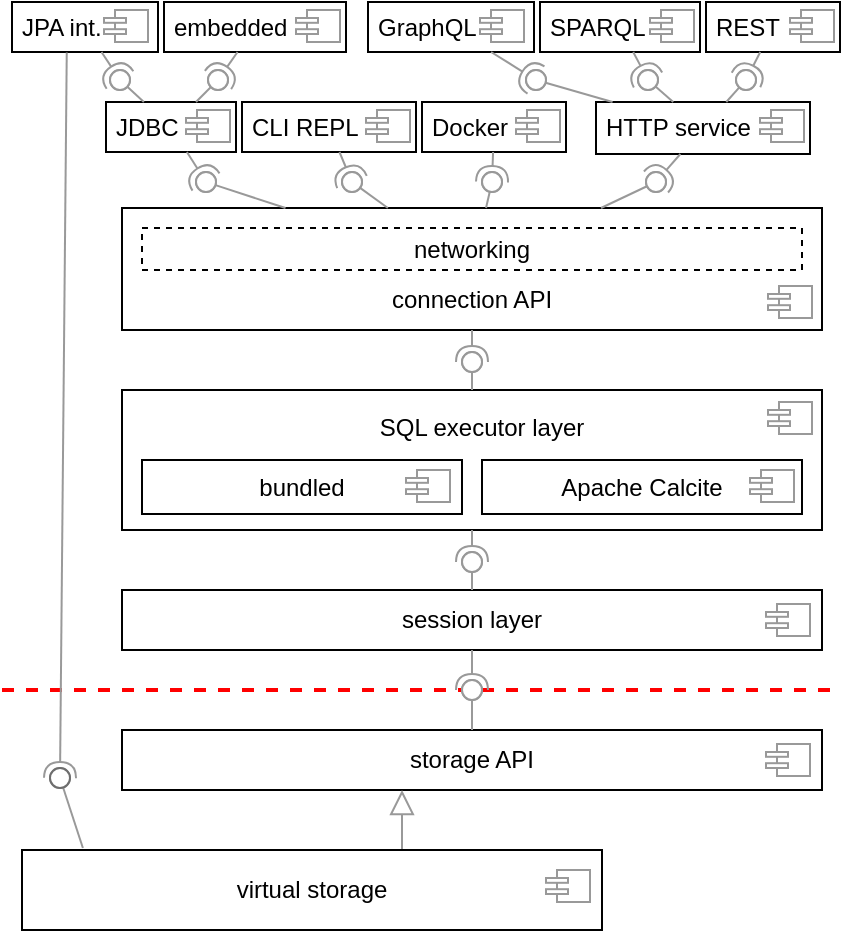 <mxfile version="22.1.2" type="device">
  <diagram name="1 oldal" id="9zMQckgTDTX1H3_rx6Bh">
    <mxGraphModel dx="727" dy="473" grid="0" gridSize="10" guides="0" tooltips="1" connect="1" arrows="1" fold="1" page="1" pageScale="1" pageWidth="827" pageHeight="1169" math="0" shadow="0">
      <root>
        <mxCell id="0" />
        <mxCell id="1" parent="0" />
        <mxCell id="LfwBUIai21lKe5tmic68-83" value="storage API" style="rounded=0;whiteSpace=wrap;html=1;labelBackgroundColor=none;" parent="1" vertex="1">
          <mxGeometry x="200" y="470" width="350" height="30" as="geometry" />
        </mxCell>
        <mxCell id="LfwBUIai21lKe5tmic68-107" value="CLI REPL" style="rounded=0;whiteSpace=wrap;html=1;spacingLeft=3;align=left;" parent="1" vertex="1">
          <mxGeometry x="260" y="156" width="87" height="25" as="geometry" />
        </mxCell>
        <mxCell id="y8TaIUEGGa48Ej_vpP_Y-3" value="" style="endArrow=block;html=1;rounded=0;entryX=0.5;entryY=1;entryDx=0;entryDy=0;endFill=0;strokeColor=#999999;strokeWidth=1;jumpSize=4;endSize=10;" parent="1" edge="1">
          <mxGeometry width="50" height="50" relative="1" as="geometry">
            <mxPoint x="340" y="530" as="sourcePoint" />
            <mxPoint x="340" y="500" as="targetPoint" />
          </mxGeometry>
        </mxCell>
        <mxCell id="y8TaIUEGGa48Ej_vpP_Y-4" value="HTTP service" style="rounded=0;whiteSpace=wrap;html=1;spacingLeft=3;align=left;" parent="1" vertex="1">
          <mxGeometry x="437" y="156" width="107" height="26" as="geometry" />
        </mxCell>
        <mxCell id="y8TaIUEGGa48Ej_vpP_Y-16" value="GraphQL" style="rounded=0;whiteSpace=wrap;html=1;spacingLeft=3;align=left;" parent="1" vertex="1">
          <mxGeometry x="323" y="106" width="83" height="25" as="geometry" />
        </mxCell>
        <mxCell id="y8TaIUEGGa48Ej_vpP_Y-17" value="SPARQL" style="rounded=0;whiteSpace=wrap;html=1;spacingLeft=3;align=left;" parent="1" vertex="1">
          <mxGeometry x="409" y="106" width="80" height="25" as="geometry" />
        </mxCell>
        <mxCell id="y8TaIUEGGa48Ej_vpP_Y-18" value="REST" style="rounded=0;whiteSpace=wrap;html=1;spacingLeft=3;align=left;" parent="1" vertex="1">
          <mxGeometry x="492" y="106" width="67" height="25" as="geometry" />
        </mxCell>
        <mxCell id="LfwBUIai21lKe5tmic68-96" value="virtual storage" style="rounded=0;whiteSpace=wrap;html=1;" parent="1" vertex="1">
          <mxGeometry x="150" y="530" width="290" height="40" as="geometry" />
        </mxCell>
        <mxCell id="LfwBUIai21lKe5tmic68-84" value="" style="rounded=0;whiteSpace=wrap;html=1;" parent="1" vertex="1">
          <mxGeometry x="200" y="300" width="350" height="70" as="geometry" />
        </mxCell>
        <mxCell id="LfwBUIai21lKe5tmic68-85" value="bundled" style="rounded=0;whiteSpace=wrap;html=1;" parent="1" vertex="1">
          <mxGeometry x="210" y="335" width="160" height="27" as="geometry" />
        </mxCell>
        <mxCell id="LfwBUIai21lKe5tmic68-86" value="Apache Calcite" style="rounded=0;whiteSpace=wrap;html=1;" parent="1" vertex="1">
          <mxGeometry x="380" y="335" width="160" height="27" as="geometry" />
        </mxCell>
        <mxCell id="y8TaIUEGGa48Ej_vpP_Y-1" value="SQL executor layer" style="text;html=1;strokeColor=none;fillColor=none;align=center;verticalAlign=middle;whiteSpace=wrap;rounded=0;" parent="1" vertex="1">
          <mxGeometry x="220" y="307" width="320" height="24" as="geometry" />
        </mxCell>
        <mxCell id="tO9SyaKmGpbzQa6qqx5A-12" value="" style="endArrow=none;dashed=1;html=1;rounded=0;strokeWidth=2;strokeColor=#FF0000;" parent="1" edge="1">
          <mxGeometry width="50" height="50" relative="1" as="geometry">
            <mxPoint x="140" y="450" as="sourcePoint" />
            <mxPoint x="560" y="450" as="targetPoint" />
          </mxGeometry>
        </mxCell>
        <mxCell id="LfwBUIai21lKe5tmic68-93" value="session layer" style="rounded=0;whiteSpace=wrap;html=1;" parent="1" vertex="1">
          <mxGeometry x="200" y="400" width="350" height="30" as="geometry" />
        </mxCell>
        <mxCell id="LfwBUIai21lKe5tmic68-108" value="JDBC" style="rounded=0;whiteSpace=wrap;html=1;align=left;spacingLeft=3;" parent="1" vertex="1">
          <mxGeometry x="192" y="156" width="65" height="25" as="geometry" />
        </mxCell>
        <mxCell id="tO9SyaKmGpbzQa6qqx5A-1" value="JPA int." style="rounded=0;whiteSpace=wrap;html=1;spacingLeft=3;align=left;" parent="1" vertex="1">
          <mxGeometry x="145" y="106" width="73" height="25" as="geometry" />
        </mxCell>
        <mxCell id="tO9SyaKmGpbzQa6qqx5A-15" value="embedded" style="rounded=0;whiteSpace=wrap;html=1;spacingLeft=3;align=left;" parent="1" vertex="1">
          <mxGeometry x="221" y="106" width="91" height="25" as="geometry" />
        </mxCell>
        <mxCell id="tO9SyaKmGpbzQa6qqx5A-19" value="Docker" style="rounded=0;whiteSpace=wrap;html=1;spacingLeft=3;align=left;" parent="1" vertex="1">
          <mxGeometry x="350" y="156" width="72" height="25" as="geometry" />
        </mxCell>
        <mxCell id="LfwBUIai21lKe5tmic68-98" value="" style="rounded=0;whiteSpace=wrap;html=1;" parent="1" vertex="1">
          <mxGeometry x="200" y="209" width="350" height="61" as="geometry" />
        </mxCell>
        <mxCell id="LfwBUIai21lKe5tmic68-99" value="networking" style="rounded=0;whiteSpace=wrap;html=1;dashed=1;" parent="1" vertex="1">
          <mxGeometry x="210" y="219" width="330" height="21" as="geometry" />
        </mxCell>
        <mxCell id="y8TaIUEGGa48Ej_vpP_Y-12" value="connection API" style="text;html=1;strokeColor=none;fillColor=none;align=center;verticalAlign=middle;whiteSpace=wrap;rounded=0;" parent="1" vertex="1">
          <mxGeometry x="210" y="246" width="330" height="17" as="geometry" />
        </mxCell>
        <mxCell id="LfDuuOUQ123ce9cvV16G-2" value="" style="html=1;outlineConnect=0;whiteSpace=wrap;fillColor=#FFFFFF;shape=mxgraph.archimate3.component;strokeColor=#999999;strokeWidth=1;" vertex="1" parent="1">
          <mxGeometry x="523" y="248" width="22" height="16" as="geometry" />
        </mxCell>
        <mxCell id="LfDuuOUQ123ce9cvV16G-7" value="" style="html=1;outlineConnect=0;whiteSpace=wrap;fillColor=#FFFFFF;shape=mxgraph.archimate3.component;strokeColor=#999999;strokeWidth=1;" vertex="1" parent="1">
          <mxGeometry x="523" y="306" width="22" height="16" as="geometry" />
        </mxCell>
        <mxCell id="LfDuuOUQ123ce9cvV16G-8" value="" style="html=1;outlineConnect=0;whiteSpace=wrap;fillColor=#FFFFFF;shape=mxgraph.archimate3.component;strokeColor=#999999;strokeWidth=1;" vertex="1" parent="1">
          <mxGeometry x="514" y="340" width="22" height="16" as="geometry" />
        </mxCell>
        <mxCell id="LfDuuOUQ123ce9cvV16G-9" value="" style="html=1;outlineConnect=0;whiteSpace=wrap;fillColor=#FFFFFF;shape=mxgraph.archimate3.component;strokeColor=#999999;strokeWidth=1;" vertex="1" parent="1">
          <mxGeometry x="342" y="340" width="22" height="16" as="geometry" />
        </mxCell>
        <mxCell id="LfDuuOUQ123ce9cvV16G-10" value="" style="html=1;outlineConnect=0;whiteSpace=wrap;fillColor=#FFFFFF;shape=mxgraph.archimate3.component;strokeColor=#999999;strokeWidth=1;" vertex="1" parent="1">
          <mxGeometry x="522" y="407" width="22" height="16" as="geometry" />
        </mxCell>
        <mxCell id="LfDuuOUQ123ce9cvV16G-11" value="" style="html=1;outlineConnect=0;whiteSpace=wrap;fillColor=#FFFFFF;shape=mxgraph.archimate3.component;strokeColor=#999999;strokeWidth=1;" vertex="1" parent="1">
          <mxGeometry x="522" y="477" width="22" height="16" as="geometry" />
        </mxCell>
        <mxCell id="LfDuuOUQ123ce9cvV16G-12" value="" style="html=1;outlineConnect=0;whiteSpace=wrap;fillColor=#FFFFFF;shape=mxgraph.archimate3.component;strokeColor=#999999;strokeWidth=1;" vertex="1" parent="1">
          <mxGeometry x="412" y="540" width="22" height="16" as="geometry" />
        </mxCell>
        <mxCell id="LfDuuOUQ123ce9cvV16G-13" value="" style="html=1;outlineConnect=0;whiteSpace=wrap;fillColor=#FFFFFF;shape=mxgraph.archimate3.component;strokeColor=#999999;strokeWidth=1;" vertex="1" parent="1">
          <mxGeometry x="232" y="160" width="22" height="16" as="geometry" />
        </mxCell>
        <mxCell id="LfDuuOUQ123ce9cvV16G-14" value="" style="html=1;outlineConnect=0;whiteSpace=wrap;fillColor=#FFFFFF;shape=mxgraph.archimate3.component;strokeColor=#999999;strokeWidth=1;" vertex="1" parent="1">
          <mxGeometry x="322" y="160" width="22" height="16" as="geometry" />
        </mxCell>
        <mxCell id="LfDuuOUQ123ce9cvV16G-15" value="" style="html=1;outlineConnect=0;whiteSpace=wrap;fillColor=#FFFFFF;shape=mxgraph.archimate3.component;strokeColor=#999999;strokeWidth=1;" vertex="1" parent="1">
          <mxGeometry x="397" y="160" width="22" height="16" as="geometry" />
        </mxCell>
        <mxCell id="LfDuuOUQ123ce9cvV16G-16" value="" style="html=1;outlineConnect=0;whiteSpace=wrap;fillColor=#FFFFFF;shape=mxgraph.archimate3.component;strokeColor=#999999;strokeWidth=1;" vertex="1" parent="1">
          <mxGeometry x="519" y="160" width="22" height="16" as="geometry" />
        </mxCell>
        <mxCell id="LfDuuOUQ123ce9cvV16G-17" value="" style="html=1;outlineConnect=0;whiteSpace=wrap;fillColor=#FFFFFF;shape=mxgraph.archimate3.component;strokeColor=#999999;strokeWidth=1;" vertex="1" parent="1">
          <mxGeometry x="191" y="110" width="22" height="16" as="geometry" />
        </mxCell>
        <mxCell id="LfDuuOUQ123ce9cvV16G-19" value="" style="html=1;outlineConnect=0;whiteSpace=wrap;fillColor=#FFFFFF;shape=mxgraph.archimate3.component;strokeColor=#999999;strokeWidth=1;" vertex="1" parent="1">
          <mxGeometry x="287" y="110" width="22" height="16" as="geometry" />
        </mxCell>
        <mxCell id="LfDuuOUQ123ce9cvV16G-21" value="" style="html=1;outlineConnect=0;whiteSpace=wrap;fillColor=#FFFFFF;shape=mxgraph.archimate3.component;strokeColor=#999999;strokeWidth=1;" vertex="1" parent="1">
          <mxGeometry x="379" y="110" width="22" height="16" as="geometry" />
        </mxCell>
        <mxCell id="LfDuuOUQ123ce9cvV16G-22" value="" style="html=1;outlineConnect=0;whiteSpace=wrap;fillColor=#FFFFFF;shape=mxgraph.archimate3.component;strokeColor=#999999;strokeWidth=1;" vertex="1" parent="1">
          <mxGeometry x="464" y="110" width="22" height="16" as="geometry" />
        </mxCell>
        <mxCell id="LfDuuOUQ123ce9cvV16G-23" value="" style="html=1;outlineConnect=0;whiteSpace=wrap;fillColor=#FFFFFF;shape=mxgraph.archimate3.component;strokeColor=#999999;strokeWidth=1;" vertex="1" parent="1">
          <mxGeometry x="534" y="110" width="22" height="16" as="geometry" />
        </mxCell>
        <mxCell id="LfDuuOUQ123ce9cvV16G-24" value="" style="rounded=0;orthogonalLoop=1;jettySize=auto;html=1;endArrow=halfCircle;endFill=0;endSize=6;strokeWidth=1;sketch=0;strokeColor=#999999;" edge="1" target="LfDuuOUQ123ce9cvV16G-26" parent="1" source="LfwBUIai21lKe5tmic68-93">
          <mxGeometry relative="1" as="geometry">
            <mxPoint x="350" y="458" as="sourcePoint" />
          </mxGeometry>
        </mxCell>
        <mxCell id="LfDuuOUQ123ce9cvV16G-25" value="" style="rounded=0;orthogonalLoop=1;jettySize=auto;html=1;endArrow=oval;endFill=0;sketch=0;sourcePerimeterSpacing=0;targetPerimeterSpacing=0;endSize=10;entryX=0.543;entryY=0.243;entryDx=0;entryDy=0;entryPerimeter=0;strokeColor=#999999;" edge="1" target="LfDuuOUQ123ce9cvV16G-26" parent="1" source="LfwBUIai21lKe5tmic68-83">
          <mxGeometry relative="1" as="geometry">
            <mxPoint x="259" y="599" as="sourcePoint" />
          </mxGeometry>
        </mxCell>
        <mxCell id="LfDuuOUQ123ce9cvV16G-26" value="" style="ellipse;whiteSpace=wrap;html=1;align=center;aspect=fixed;resizable=0;perimeter=centerPerimeter;rotatable=0;allowArrows=0;points=[];outlineConnect=1;resizeWidth=1;resizeHeight=0;rotation=0;strokeColor=#999999;" vertex="1" parent="1">
          <mxGeometry x="370" y="445" width="10" height="10" as="geometry" />
        </mxCell>
        <mxCell id="LfDuuOUQ123ce9cvV16G-27" value="" style="rounded=0;orthogonalLoop=1;jettySize=auto;html=1;endArrow=halfCircle;endFill=0;endSize=6;strokeWidth=1;sketch=0;strokeColor=#999999;" edge="1" parent="1" target="LfDuuOUQ123ce9cvV16G-29" source="LfwBUIai21lKe5tmic68-84">
          <mxGeometry relative="1" as="geometry">
            <mxPoint x="342" y="392" as="sourcePoint" />
          </mxGeometry>
        </mxCell>
        <mxCell id="LfDuuOUQ123ce9cvV16G-28" value="" style="rounded=0;orthogonalLoop=1;jettySize=auto;html=1;endArrow=oval;endFill=0;sketch=0;sourcePerimeterSpacing=0;targetPerimeterSpacing=0;endSize=10;entryX=0.543;entryY=0.243;entryDx=0;entryDy=0;entryPerimeter=0;strokeColor=#999999;" edge="1" parent="1" target="LfDuuOUQ123ce9cvV16G-29" source="LfwBUIai21lKe5tmic68-93">
          <mxGeometry relative="1" as="geometry">
            <mxPoint x="375" y="380" as="sourcePoint" />
          </mxGeometry>
        </mxCell>
        <mxCell id="LfDuuOUQ123ce9cvV16G-29" value="" style="ellipse;whiteSpace=wrap;html=1;align=center;aspect=fixed;resizable=0;perimeter=centerPerimeter;rotatable=0;allowArrows=0;points=[];outlineConnect=1;resizeWidth=1;resizeHeight=0;rotation=0;strokeColor=#999999;" vertex="1" parent="1">
          <mxGeometry x="370" y="381" width="10" height="10" as="geometry" />
        </mxCell>
        <mxCell id="LfDuuOUQ123ce9cvV16G-31" value="" style="rounded=0;orthogonalLoop=1;jettySize=auto;html=1;endArrow=halfCircle;endFill=0;endSize=6;strokeWidth=1;sketch=0;strokeColor=#999999;" edge="1" parent="1" target="LfDuuOUQ123ce9cvV16G-33" source="LfwBUIai21lKe5tmic68-98">
          <mxGeometry relative="1" as="geometry">
            <mxPoint x="375" y="270" as="sourcePoint" />
          </mxGeometry>
        </mxCell>
        <mxCell id="LfDuuOUQ123ce9cvV16G-32" value="" style="rounded=0;orthogonalLoop=1;jettySize=auto;html=1;endArrow=oval;endFill=0;sketch=0;sourcePerimeterSpacing=0;targetPerimeterSpacing=0;endSize=10;entryX=0.543;entryY=0.243;entryDx=0;entryDy=0;entryPerimeter=0;strokeColor=#999999;" edge="1" parent="1" target="LfDuuOUQ123ce9cvV16G-33" source="LfwBUIai21lKe5tmic68-84">
          <mxGeometry relative="1" as="geometry">
            <mxPoint x="375" y="300" as="sourcePoint" />
          </mxGeometry>
        </mxCell>
        <mxCell id="LfDuuOUQ123ce9cvV16G-33" value="" style="ellipse;whiteSpace=wrap;html=1;align=center;aspect=fixed;resizable=0;perimeter=centerPerimeter;rotatable=0;allowArrows=0;points=[];outlineConnect=1;resizeWidth=1;resizeHeight=0;rotation=0;strokeColor=#999999;" vertex="1" parent="1">
          <mxGeometry x="370" y="281" width="10" height="10" as="geometry" />
        </mxCell>
        <mxCell id="LfDuuOUQ123ce9cvV16G-35" value="" style="rounded=0;orthogonalLoop=1;jettySize=auto;html=1;endArrow=halfCircle;endFill=0;endSize=6;strokeWidth=1;sketch=0;exitX=0.375;exitY=1.01;exitDx=0;exitDy=0;exitPerimeter=0;strokeColor=#999999;" edge="1" parent="1" target="LfDuuOUQ123ce9cvV16G-37" source="tO9SyaKmGpbzQa6qqx5A-1">
          <mxGeometry relative="1" as="geometry">
            <mxPoint x="178" y="143" as="sourcePoint" />
          </mxGeometry>
        </mxCell>
        <mxCell id="LfDuuOUQ123ce9cvV16G-36" value="" style="rounded=0;orthogonalLoop=1;jettySize=auto;html=1;endArrow=oval;endFill=0;sketch=0;sourcePerimeterSpacing=0;targetPerimeterSpacing=0;endSize=10;entryX=0.543;entryY=0.243;entryDx=0;entryDy=0;entryPerimeter=0;exitX=0.105;exitY=-0.025;exitDx=0;exitDy=0;exitPerimeter=0;strokeColor=#999999;" edge="1" parent="1" target="LfDuuOUQ123ce9cvV16G-37" source="LfwBUIai21lKe5tmic68-96">
          <mxGeometry relative="1" as="geometry">
            <mxPoint x="175" y="410" as="sourcePoint" />
          </mxGeometry>
        </mxCell>
        <mxCell id="LfDuuOUQ123ce9cvV16G-37" value="" style="ellipse;whiteSpace=wrap;html=1;align=center;aspect=fixed;resizable=0;perimeter=centerPerimeter;rotatable=0;allowArrows=0;points=[];outlineConnect=1;resizeWidth=1;resizeHeight=0;rotation=0;strokeColor=#6E6E6E;" vertex="1" parent="1">
          <mxGeometry x="164" y="489" width="10" height="10" as="geometry" />
        </mxCell>
        <mxCell id="LfDuuOUQ123ce9cvV16G-38" value="" style="rounded=0;orthogonalLoop=1;jettySize=auto;html=1;endArrow=halfCircle;endFill=0;endSize=6;strokeWidth=1;sketch=0;strokeColor=#999999;" edge="1" parent="1" target="LfDuuOUQ123ce9cvV16G-40" source="LfwBUIai21lKe5tmic68-108">
          <mxGeometry relative="1" as="geometry">
            <mxPoint x="235" y="180" as="sourcePoint" />
          </mxGeometry>
        </mxCell>
        <mxCell id="LfDuuOUQ123ce9cvV16G-39" value="" style="rounded=0;orthogonalLoop=1;jettySize=auto;html=1;endArrow=oval;endFill=0;sketch=0;sourcePerimeterSpacing=0;targetPerimeterSpacing=0;endSize=10;entryX=0.543;entryY=0.243;entryDx=0;entryDy=0;entryPerimeter=0;strokeColor=#999999;" edge="1" parent="1" target="LfDuuOUQ123ce9cvV16G-40" source="LfwBUIai21lKe5tmic68-98">
          <mxGeometry relative="1" as="geometry">
            <mxPoint x="235" y="210" as="sourcePoint" />
          </mxGeometry>
        </mxCell>
        <mxCell id="LfDuuOUQ123ce9cvV16G-40" value="" style="ellipse;whiteSpace=wrap;html=1;align=center;aspect=fixed;resizable=0;perimeter=centerPerimeter;rotatable=0;allowArrows=0;points=[];outlineConnect=1;resizeWidth=1;resizeHeight=0;rotation=0;strokeColor=#999999;" vertex="1" parent="1">
          <mxGeometry x="237" y="191" width="10" height="10" as="geometry" />
        </mxCell>
        <mxCell id="LfDuuOUQ123ce9cvV16G-41" value="" style="rounded=0;orthogonalLoop=1;jettySize=auto;html=1;endArrow=halfCircle;endFill=0;endSize=6;strokeWidth=1;sketch=0;strokeColor=#999999;" edge="1" parent="1" target="LfDuuOUQ123ce9cvV16G-43" source="LfwBUIai21lKe5tmic68-107">
          <mxGeometry relative="1" as="geometry">
            <mxPoint x="290" y="181" as="sourcePoint" />
          </mxGeometry>
        </mxCell>
        <mxCell id="LfDuuOUQ123ce9cvV16G-42" value="" style="rounded=0;orthogonalLoop=1;jettySize=auto;html=1;endArrow=oval;endFill=0;sketch=0;sourcePerimeterSpacing=0;targetPerimeterSpacing=0;endSize=10;entryX=0.543;entryY=0.243;entryDx=0;entryDy=0;entryPerimeter=0;strokeColor=#999999;" edge="1" parent="1" target="LfDuuOUQ123ce9cvV16G-43" source="LfwBUIai21lKe5tmic68-98">
          <mxGeometry relative="1" as="geometry">
            <mxPoint x="341" y="209" as="sourcePoint" />
          </mxGeometry>
        </mxCell>
        <mxCell id="LfDuuOUQ123ce9cvV16G-43" value="" style="ellipse;whiteSpace=wrap;html=1;align=center;aspect=fixed;resizable=0;perimeter=centerPerimeter;rotatable=0;allowArrows=0;points=[];outlineConnect=1;resizeWidth=1;resizeHeight=0;rotation=0;strokeColor=#999999;" vertex="1" parent="1">
          <mxGeometry x="310" y="191" width="10" height="10" as="geometry" />
        </mxCell>
        <mxCell id="LfDuuOUQ123ce9cvV16G-44" value="" style="rounded=0;orthogonalLoop=1;jettySize=auto;html=1;endArrow=halfCircle;endFill=0;endSize=6;strokeWidth=1;sketch=0;strokeColor=#999999;" edge="1" parent="1" target="LfDuuOUQ123ce9cvV16G-46" source="tO9SyaKmGpbzQa6qqx5A-19">
          <mxGeometry relative="1" as="geometry">
            <mxPoint x="379" y="191" as="sourcePoint" />
          </mxGeometry>
        </mxCell>
        <mxCell id="LfDuuOUQ123ce9cvV16G-45" value="" style="rounded=0;orthogonalLoop=1;jettySize=auto;html=1;endArrow=oval;endFill=0;sketch=0;sourcePerimeterSpacing=0;targetPerimeterSpacing=0;endSize=10;entryX=0.543;entryY=0.243;entryDx=0;entryDy=0;entryPerimeter=0;strokeColor=#999999;" edge="1" parent="1" target="LfDuuOUQ123ce9cvV16G-46" source="LfwBUIai21lKe5tmic68-98">
          <mxGeometry relative="1" as="geometry">
            <mxPoint x="405" y="219" as="sourcePoint" />
          </mxGeometry>
        </mxCell>
        <mxCell id="LfDuuOUQ123ce9cvV16G-46" value="" style="ellipse;whiteSpace=wrap;html=1;align=center;aspect=fixed;resizable=0;perimeter=centerPerimeter;rotatable=0;allowArrows=0;points=[];outlineConnect=1;resizeWidth=1;resizeHeight=0;rotation=0;strokeColor=#999999;" vertex="1" parent="1">
          <mxGeometry x="380" y="191" width="10" height="10" as="geometry" />
        </mxCell>
        <mxCell id="LfDuuOUQ123ce9cvV16G-47" value="" style="rounded=0;orthogonalLoop=1;jettySize=auto;html=1;endArrow=halfCircle;endFill=0;endSize=6;strokeWidth=1;sketch=0;strokeColor=#999999;" edge="1" parent="1" target="LfDuuOUQ123ce9cvV16G-49" source="y8TaIUEGGa48Ej_vpP_Y-4">
          <mxGeometry relative="1" as="geometry">
            <mxPoint x="486" y="181" as="sourcePoint" />
          </mxGeometry>
        </mxCell>
        <mxCell id="LfDuuOUQ123ce9cvV16G-48" value="" style="rounded=0;orthogonalLoop=1;jettySize=auto;html=1;endArrow=oval;endFill=0;sketch=0;sourcePerimeterSpacing=0;targetPerimeterSpacing=0;endSize=10;entryX=0.543;entryY=0.243;entryDx=0;entryDy=0;entryPerimeter=0;strokeColor=#999999;" edge="1" parent="1" target="LfDuuOUQ123ce9cvV16G-49" source="LfwBUIai21lKe5tmic68-98">
          <mxGeometry relative="1" as="geometry">
            <mxPoint x="482" y="209" as="sourcePoint" />
          </mxGeometry>
        </mxCell>
        <mxCell id="LfDuuOUQ123ce9cvV16G-49" value="" style="ellipse;whiteSpace=wrap;html=1;align=center;aspect=fixed;resizable=0;perimeter=centerPerimeter;rotatable=0;allowArrows=0;points=[];outlineConnect=1;resizeWidth=1;resizeHeight=0;rotation=0;strokeColor=#999999;" vertex="1" parent="1">
          <mxGeometry x="462" y="191" width="10" height="10" as="geometry" />
        </mxCell>
        <mxCell id="LfDuuOUQ123ce9cvV16G-50" value="" style="rounded=0;orthogonalLoop=1;jettySize=auto;html=1;endArrow=halfCircle;endFill=0;endSize=6;strokeWidth=1;sketch=0;strokeColor=#999999;" edge="1" parent="1" target="LfDuuOUQ123ce9cvV16G-52" source="y8TaIUEGGa48Ej_vpP_Y-16">
          <mxGeometry relative="1" as="geometry">
            <mxPoint x="396" y="130" as="sourcePoint" />
          </mxGeometry>
        </mxCell>
        <mxCell id="LfDuuOUQ123ce9cvV16G-51" value="" style="rounded=0;orthogonalLoop=1;jettySize=auto;html=1;endArrow=oval;endFill=0;sketch=0;sourcePerimeterSpacing=0;targetPerimeterSpacing=0;endSize=10;entryX=0.543;entryY=0.243;entryDx=0;entryDy=0;entryPerimeter=0;strokeColor=#999999;" edge="1" parent="1" target="LfDuuOUQ123ce9cvV16G-52" source="y8TaIUEGGa48Ej_vpP_Y-4">
          <mxGeometry relative="1" as="geometry">
            <mxPoint x="392" y="158" as="sourcePoint" />
          </mxGeometry>
        </mxCell>
        <mxCell id="LfDuuOUQ123ce9cvV16G-52" value="" style="ellipse;whiteSpace=wrap;html=1;align=center;aspect=fixed;resizable=0;perimeter=centerPerimeter;rotatable=0;allowArrows=0;points=[];outlineConnect=1;resizeWidth=1;resizeHeight=0;rotation=0;strokeColor=#999999;" vertex="1" parent="1">
          <mxGeometry x="402" y="140" width="10" height="10" as="geometry" />
        </mxCell>
        <mxCell id="LfDuuOUQ123ce9cvV16G-53" value="" style="rounded=0;orthogonalLoop=1;jettySize=auto;html=1;endArrow=halfCircle;endFill=0;endSize=6;strokeWidth=1;sketch=0;strokeColor=#999999;" edge="1" parent="1" target="LfDuuOUQ123ce9cvV16G-55" source="y8TaIUEGGa48Ej_vpP_Y-17">
          <mxGeometry relative="1" as="geometry">
            <mxPoint x="439" y="131" as="sourcePoint" />
          </mxGeometry>
        </mxCell>
        <mxCell id="LfDuuOUQ123ce9cvV16G-54" value="" style="rounded=0;orthogonalLoop=1;jettySize=auto;html=1;endArrow=oval;endFill=0;sketch=0;sourcePerimeterSpacing=0;targetPerimeterSpacing=0;endSize=10;entryX=0.543;entryY=0.243;entryDx=0;entryDy=0;entryPerimeter=0;strokeColor=#999999;" edge="1" parent="1" target="LfDuuOUQ123ce9cvV16G-55" source="y8TaIUEGGa48Ej_vpP_Y-4">
          <mxGeometry relative="1" as="geometry">
            <mxPoint x="499" y="156" as="sourcePoint" />
          </mxGeometry>
        </mxCell>
        <mxCell id="LfDuuOUQ123ce9cvV16G-55" value="" style="ellipse;whiteSpace=wrap;html=1;align=center;aspect=fixed;resizable=0;perimeter=centerPerimeter;rotatable=0;allowArrows=0;points=[];outlineConnect=1;resizeWidth=1;resizeHeight=0;rotation=0;strokeColor=#999999;" vertex="1" parent="1">
          <mxGeometry x="458" y="140" width="10" height="10" as="geometry" />
        </mxCell>
        <mxCell id="LfDuuOUQ123ce9cvV16G-56" value="" style="rounded=0;orthogonalLoop=1;jettySize=auto;html=1;endArrow=halfCircle;endFill=0;endSize=6;strokeWidth=1;sketch=0;strokeColor=#999999;" edge="1" parent="1" target="LfDuuOUQ123ce9cvV16G-58" source="y8TaIUEGGa48Ej_vpP_Y-18">
          <mxGeometry relative="1" as="geometry">
            <mxPoint x="515" y="131" as="sourcePoint" />
          </mxGeometry>
        </mxCell>
        <mxCell id="LfDuuOUQ123ce9cvV16G-57" value="" style="rounded=0;orthogonalLoop=1;jettySize=auto;html=1;endArrow=oval;endFill=0;sketch=0;sourcePerimeterSpacing=0;targetPerimeterSpacing=0;endSize=10;entryX=0.543;entryY=0.243;entryDx=0;entryDy=0;entryPerimeter=0;strokeColor=#999999;" edge="1" parent="1" target="LfDuuOUQ123ce9cvV16G-58" source="y8TaIUEGGa48Ej_vpP_Y-4">
          <mxGeometry relative="1" as="geometry">
            <mxPoint x="535" y="156" as="sourcePoint" />
          </mxGeometry>
        </mxCell>
        <mxCell id="LfDuuOUQ123ce9cvV16G-58" value="" style="ellipse;whiteSpace=wrap;html=1;align=center;aspect=fixed;resizable=0;perimeter=centerPerimeter;rotatable=0;allowArrows=0;points=[];outlineConnect=1;resizeWidth=1;resizeHeight=0;rotation=0;strokeColor=#999999;" vertex="1" parent="1">
          <mxGeometry x="507" y="140" width="10" height="10" as="geometry" />
        </mxCell>
        <mxCell id="LfDuuOUQ123ce9cvV16G-59" value="" style="rounded=0;orthogonalLoop=1;jettySize=auto;html=1;endArrow=halfCircle;endFill=0;endSize=6;strokeWidth=1;sketch=0;strokeColor=#999999;" edge="1" parent="1" target="LfDuuOUQ123ce9cvV16G-61" source="tO9SyaKmGpbzQa6qqx5A-15">
          <mxGeometry relative="1" as="geometry">
            <mxPoint x="261" y="131" as="sourcePoint" />
          </mxGeometry>
        </mxCell>
        <mxCell id="LfDuuOUQ123ce9cvV16G-60" value="" style="rounded=0;orthogonalLoop=1;jettySize=auto;html=1;endArrow=oval;endFill=0;sketch=0;sourcePerimeterSpacing=0;targetPerimeterSpacing=0;endSize=10;entryX=0.543;entryY=0.243;entryDx=0;entryDy=0;entryPerimeter=0;strokeColor=#999999;" edge="1" parent="1" target="LfDuuOUQ123ce9cvV16G-61" source="LfwBUIai21lKe5tmic68-108">
          <mxGeometry relative="1" as="geometry">
            <mxPoint x="244" y="156" as="sourcePoint" />
          </mxGeometry>
        </mxCell>
        <mxCell id="LfDuuOUQ123ce9cvV16G-61" value="" style="ellipse;whiteSpace=wrap;html=1;align=center;aspect=fixed;resizable=0;perimeter=centerPerimeter;rotatable=0;allowArrows=0;points=[];outlineConnect=1;resizeWidth=1;resizeHeight=0;rotation=0;strokeColor=#999999;" vertex="1" parent="1">
          <mxGeometry x="243" y="140" width="10" height="10" as="geometry" />
        </mxCell>
        <mxCell id="LfDuuOUQ123ce9cvV16G-62" value="" style="rounded=0;orthogonalLoop=1;jettySize=auto;html=1;endArrow=halfCircle;endFill=0;endSize=6;strokeWidth=1;sketch=0;strokeColor=#999999;" edge="1" parent="1" target="LfDuuOUQ123ce9cvV16G-64" source="tO9SyaKmGpbzQa6qqx5A-1">
          <mxGeometry relative="1" as="geometry">
            <mxPoint x="209" y="131" as="sourcePoint" />
          </mxGeometry>
        </mxCell>
        <mxCell id="LfDuuOUQ123ce9cvV16G-63" value="" style="rounded=0;orthogonalLoop=1;jettySize=auto;html=1;endArrow=oval;endFill=0;sketch=0;sourcePerimeterSpacing=0;targetPerimeterSpacing=0;endSize=10;entryX=0.543;entryY=0.243;entryDx=0;entryDy=0;entryPerimeter=0;strokeColor=#999999;" edge="1" parent="1" target="LfDuuOUQ123ce9cvV16G-64" source="LfwBUIai21lKe5tmic68-108">
          <mxGeometry relative="1" as="geometry">
            <mxPoint x="189" y="156" as="sourcePoint" />
          </mxGeometry>
        </mxCell>
        <mxCell id="LfDuuOUQ123ce9cvV16G-64" value="" style="ellipse;whiteSpace=wrap;html=1;align=center;aspect=fixed;resizable=0;perimeter=centerPerimeter;rotatable=0;allowArrows=0;points=[];outlineConnect=1;resizeWidth=1;resizeHeight=0;rotation=0;strokeColor=#999999;" vertex="1" parent="1">
          <mxGeometry x="194" y="140" width="10" height="10" as="geometry" />
        </mxCell>
      </root>
    </mxGraphModel>
  </diagram>
</mxfile>
